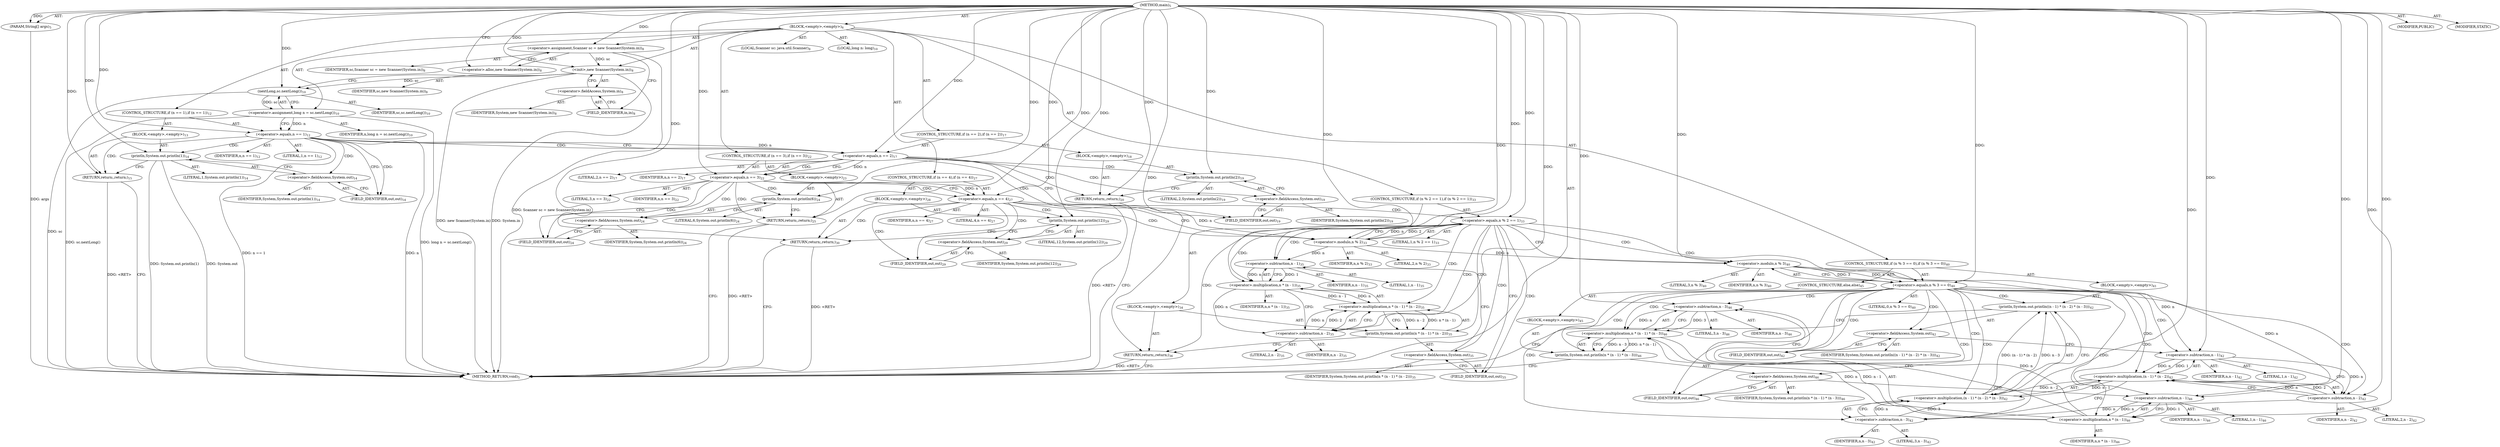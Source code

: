 digraph "main" {  
"19" [label = <(METHOD,main)<SUB>5</SUB>> ]
"20" [label = <(PARAM,String[] args)<SUB>5</SUB>> ]
"21" [label = <(BLOCK,&lt;empty&gt;,&lt;empty&gt;)<SUB>6</SUB>> ]
"4" [label = <(LOCAL,Scanner sc: java.util.Scanner)<SUB>8</SUB>> ]
"22" [label = <(&lt;operator&gt;.assignment,Scanner sc = new Scanner(System.in))<SUB>8</SUB>> ]
"23" [label = <(IDENTIFIER,sc,Scanner sc = new Scanner(System.in))<SUB>8</SUB>> ]
"24" [label = <(&lt;operator&gt;.alloc,new Scanner(System.in))<SUB>8</SUB>> ]
"25" [label = <(&lt;init&gt;,new Scanner(System.in))<SUB>8</SUB>> ]
"3" [label = <(IDENTIFIER,sc,new Scanner(System.in))<SUB>8</SUB>> ]
"26" [label = <(&lt;operator&gt;.fieldAccess,System.in)<SUB>8</SUB>> ]
"27" [label = <(IDENTIFIER,System,new Scanner(System.in))<SUB>8</SUB>> ]
"28" [label = <(FIELD_IDENTIFIER,in,in)<SUB>8</SUB>> ]
"29" [label = <(LOCAL,long n: long)<SUB>10</SUB>> ]
"30" [label = <(&lt;operator&gt;.assignment,long n = sc.nextLong())<SUB>10</SUB>> ]
"31" [label = <(IDENTIFIER,n,long n = sc.nextLong())<SUB>10</SUB>> ]
"32" [label = <(nextLong,sc.nextLong())<SUB>10</SUB>> ]
"33" [label = <(IDENTIFIER,sc,sc.nextLong())<SUB>10</SUB>> ]
"34" [label = <(CONTROL_STRUCTURE,if (n == 1),if (n == 1))<SUB>12</SUB>> ]
"35" [label = <(&lt;operator&gt;.equals,n == 1)<SUB>12</SUB>> ]
"36" [label = <(IDENTIFIER,n,n == 1)<SUB>12</SUB>> ]
"37" [label = <(LITERAL,1,n == 1)<SUB>12</SUB>> ]
"38" [label = <(BLOCK,&lt;empty&gt;,&lt;empty&gt;)<SUB>13</SUB>> ]
"39" [label = <(println,System.out.println(1))<SUB>14</SUB>> ]
"40" [label = <(&lt;operator&gt;.fieldAccess,System.out)<SUB>14</SUB>> ]
"41" [label = <(IDENTIFIER,System,System.out.println(1))<SUB>14</SUB>> ]
"42" [label = <(FIELD_IDENTIFIER,out,out)<SUB>14</SUB>> ]
"43" [label = <(LITERAL,1,System.out.println(1))<SUB>14</SUB>> ]
"44" [label = <(RETURN,return;,return;)<SUB>15</SUB>> ]
"45" [label = <(CONTROL_STRUCTURE,if (n == 2),if (n == 2))<SUB>17</SUB>> ]
"46" [label = <(&lt;operator&gt;.equals,n == 2)<SUB>17</SUB>> ]
"47" [label = <(IDENTIFIER,n,n == 2)<SUB>17</SUB>> ]
"48" [label = <(LITERAL,2,n == 2)<SUB>17</SUB>> ]
"49" [label = <(BLOCK,&lt;empty&gt;,&lt;empty&gt;)<SUB>18</SUB>> ]
"50" [label = <(println,System.out.println(2))<SUB>19</SUB>> ]
"51" [label = <(&lt;operator&gt;.fieldAccess,System.out)<SUB>19</SUB>> ]
"52" [label = <(IDENTIFIER,System,System.out.println(2))<SUB>19</SUB>> ]
"53" [label = <(FIELD_IDENTIFIER,out,out)<SUB>19</SUB>> ]
"54" [label = <(LITERAL,2,System.out.println(2))<SUB>19</SUB>> ]
"55" [label = <(RETURN,return;,return;)<SUB>20</SUB>> ]
"56" [label = <(CONTROL_STRUCTURE,if (n == 3),if (n == 3))<SUB>22</SUB>> ]
"57" [label = <(&lt;operator&gt;.equals,n == 3)<SUB>22</SUB>> ]
"58" [label = <(IDENTIFIER,n,n == 3)<SUB>22</SUB>> ]
"59" [label = <(LITERAL,3,n == 3)<SUB>22</SUB>> ]
"60" [label = <(BLOCK,&lt;empty&gt;,&lt;empty&gt;)<SUB>23</SUB>> ]
"61" [label = <(println,System.out.println(6))<SUB>24</SUB>> ]
"62" [label = <(&lt;operator&gt;.fieldAccess,System.out)<SUB>24</SUB>> ]
"63" [label = <(IDENTIFIER,System,System.out.println(6))<SUB>24</SUB>> ]
"64" [label = <(FIELD_IDENTIFIER,out,out)<SUB>24</SUB>> ]
"65" [label = <(LITERAL,6,System.out.println(6))<SUB>24</SUB>> ]
"66" [label = <(RETURN,return;,return;)<SUB>25</SUB>> ]
"67" [label = <(CONTROL_STRUCTURE,if (n == 4),if (n == 4))<SUB>27</SUB>> ]
"68" [label = <(&lt;operator&gt;.equals,n == 4)<SUB>27</SUB>> ]
"69" [label = <(IDENTIFIER,n,n == 4)<SUB>27</SUB>> ]
"70" [label = <(LITERAL,4,n == 4)<SUB>27</SUB>> ]
"71" [label = <(BLOCK,&lt;empty&gt;,&lt;empty&gt;)<SUB>28</SUB>> ]
"72" [label = <(println,System.out.println(12))<SUB>29</SUB>> ]
"73" [label = <(&lt;operator&gt;.fieldAccess,System.out)<SUB>29</SUB>> ]
"74" [label = <(IDENTIFIER,System,System.out.println(12))<SUB>29</SUB>> ]
"75" [label = <(FIELD_IDENTIFIER,out,out)<SUB>29</SUB>> ]
"76" [label = <(LITERAL,12,System.out.println(12))<SUB>29</SUB>> ]
"77" [label = <(RETURN,return;,return;)<SUB>30</SUB>> ]
"78" [label = <(CONTROL_STRUCTURE,if (n % 2 == 1),if (n % 2 == 1))<SUB>33</SUB>> ]
"79" [label = <(&lt;operator&gt;.equals,n % 2 == 1)<SUB>33</SUB>> ]
"80" [label = <(&lt;operator&gt;.modulo,n % 2)<SUB>33</SUB>> ]
"81" [label = <(IDENTIFIER,n,n % 2)<SUB>33</SUB>> ]
"82" [label = <(LITERAL,2,n % 2)<SUB>33</SUB>> ]
"83" [label = <(LITERAL,1,n % 2 == 1)<SUB>33</SUB>> ]
"84" [label = <(BLOCK,&lt;empty&gt;,&lt;empty&gt;)<SUB>34</SUB>> ]
"85" [label = <(println,System.out.println(n * (n - 1) * (n - 2)))<SUB>35</SUB>> ]
"86" [label = <(&lt;operator&gt;.fieldAccess,System.out)<SUB>35</SUB>> ]
"87" [label = <(IDENTIFIER,System,System.out.println(n * (n - 1) * (n - 2)))<SUB>35</SUB>> ]
"88" [label = <(FIELD_IDENTIFIER,out,out)<SUB>35</SUB>> ]
"89" [label = <(&lt;operator&gt;.multiplication,n * (n - 1) * (n - 2))<SUB>35</SUB>> ]
"90" [label = <(&lt;operator&gt;.multiplication,n * (n - 1))<SUB>35</SUB>> ]
"91" [label = <(IDENTIFIER,n,n * (n - 1))<SUB>35</SUB>> ]
"92" [label = <(&lt;operator&gt;.subtraction,n - 1)<SUB>35</SUB>> ]
"93" [label = <(IDENTIFIER,n,n - 1)<SUB>35</SUB>> ]
"94" [label = <(LITERAL,1,n - 1)<SUB>35</SUB>> ]
"95" [label = <(&lt;operator&gt;.subtraction,n - 2)<SUB>35</SUB>> ]
"96" [label = <(IDENTIFIER,n,n - 2)<SUB>35</SUB>> ]
"97" [label = <(LITERAL,2,n - 2)<SUB>35</SUB>> ]
"98" [label = <(RETURN,return;,return;)<SUB>36</SUB>> ]
"99" [label = <(CONTROL_STRUCTURE,if (n % 3 == 0),if (n % 3 == 0))<SUB>40</SUB>> ]
"100" [label = <(&lt;operator&gt;.equals,n % 3 == 0)<SUB>40</SUB>> ]
"101" [label = <(&lt;operator&gt;.modulo,n % 3)<SUB>40</SUB>> ]
"102" [label = <(IDENTIFIER,n,n % 3)<SUB>40</SUB>> ]
"103" [label = <(LITERAL,3,n % 3)<SUB>40</SUB>> ]
"104" [label = <(LITERAL,0,n % 3 == 0)<SUB>40</SUB>> ]
"105" [label = <(BLOCK,&lt;empty&gt;,&lt;empty&gt;)<SUB>41</SUB>> ]
"106" [label = <(println,System.out.println((n - 1) * (n - 2) * (n - 3)))<SUB>42</SUB>> ]
"107" [label = <(&lt;operator&gt;.fieldAccess,System.out)<SUB>42</SUB>> ]
"108" [label = <(IDENTIFIER,System,System.out.println((n - 1) * (n - 2) * (n - 3)))<SUB>42</SUB>> ]
"109" [label = <(FIELD_IDENTIFIER,out,out)<SUB>42</SUB>> ]
"110" [label = <(&lt;operator&gt;.multiplication,(n - 1) * (n - 2) * (n - 3))<SUB>42</SUB>> ]
"111" [label = <(&lt;operator&gt;.multiplication,(n - 1) * (n - 2))<SUB>42</SUB>> ]
"112" [label = <(&lt;operator&gt;.subtraction,n - 1)<SUB>42</SUB>> ]
"113" [label = <(IDENTIFIER,n,n - 1)<SUB>42</SUB>> ]
"114" [label = <(LITERAL,1,n - 1)<SUB>42</SUB>> ]
"115" [label = <(&lt;operator&gt;.subtraction,n - 2)<SUB>42</SUB>> ]
"116" [label = <(IDENTIFIER,n,n - 2)<SUB>42</SUB>> ]
"117" [label = <(LITERAL,2,n - 2)<SUB>42</SUB>> ]
"118" [label = <(&lt;operator&gt;.subtraction,n - 3)<SUB>42</SUB>> ]
"119" [label = <(IDENTIFIER,n,n - 3)<SUB>42</SUB>> ]
"120" [label = <(LITERAL,3,n - 3)<SUB>42</SUB>> ]
"121" [label = <(CONTROL_STRUCTURE,else,else)<SUB>45</SUB>> ]
"122" [label = <(BLOCK,&lt;empty&gt;,&lt;empty&gt;)<SUB>45</SUB>> ]
"123" [label = <(println,System.out.println(n * (n - 1) * (n - 3)))<SUB>46</SUB>> ]
"124" [label = <(&lt;operator&gt;.fieldAccess,System.out)<SUB>46</SUB>> ]
"125" [label = <(IDENTIFIER,System,System.out.println(n * (n - 1) * (n - 3)))<SUB>46</SUB>> ]
"126" [label = <(FIELD_IDENTIFIER,out,out)<SUB>46</SUB>> ]
"127" [label = <(&lt;operator&gt;.multiplication,n * (n - 1) * (n - 3))<SUB>46</SUB>> ]
"128" [label = <(&lt;operator&gt;.multiplication,n * (n - 1))<SUB>46</SUB>> ]
"129" [label = <(IDENTIFIER,n,n * (n - 1))<SUB>46</SUB>> ]
"130" [label = <(&lt;operator&gt;.subtraction,n - 1)<SUB>46</SUB>> ]
"131" [label = <(IDENTIFIER,n,n - 1)<SUB>46</SUB>> ]
"132" [label = <(LITERAL,1,n - 1)<SUB>46</SUB>> ]
"133" [label = <(&lt;operator&gt;.subtraction,n - 3)<SUB>46</SUB>> ]
"134" [label = <(IDENTIFIER,n,n - 3)<SUB>46</SUB>> ]
"135" [label = <(LITERAL,3,n - 3)<SUB>46</SUB>> ]
"136" [label = <(MODIFIER,PUBLIC)> ]
"137" [label = <(MODIFIER,STATIC)> ]
"138" [label = <(METHOD_RETURN,void)<SUB>5</SUB>> ]
  "19" -> "20"  [ label = "AST: "] 
  "19" -> "21"  [ label = "AST: "] 
  "19" -> "136"  [ label = "AST: "] 
  "19" -> "137"  [ label = "AST: "] 
  "19" -> "138"  [ label = "AST: "] 
  "21" -> "4"  [ label = "AST: "] 
  "21" -> "22"  [ label = "AST: "] 
  "21" -> "25"  [ label = "AST: "] 
  "21" -> "29"  [ label = "AST: "] 
  "21" -> "30"  [ label = "AST: "] 
  "21" -> "34"  [ label = "AST: "] 
  "21" -> "45"  [ label = "AST: "] 
  "21" -> "56"  [ label = "AST: "] 
  "21" -> "67"  [ label = "AST: "] 
  "21" -> "78"  [ label = "AST: "] 
  "21" -> "99"  [ label = "AST: "] 
  "22" -> "23"  [ label = "AST: "] 
  "22" -> "24"  [ label = "AST: "] 
  "25" -> "3"  [ label = "AST: "] 
  "25" -> "26"  [ label = "AST: "] 
  "26" -> "27"  [ label = "AST: "] 
  "26" -> "28"  [ label = "AST: "] 
  "30" -> "31"  [ label = "AST: "] 
  "30" -> "32"  [ label = "AST: "] 
  "32" -> "33"  [ label = "AST: "] 
  "34" -> "35"  [ label = "AST: "] 
  "34" -> "38"  [ label = "AST: "] 
  "35" -> "36"  [ label = "AST: "] 
  "35" -> "37"  [ label = "AST: "] 
  "38" -> "39"  [ label = "AST: "] 
  "38" -> "44"  [ label = "AST: "] 
  "39" -> "40"  [ label = "AST: "] 
  "39" -> "43"  [ label = "AST: "] 
  "40" -> "41"  [ label = "AST: "] 
  "40" -> "42"  [ label = "AST: "] 
  "45" -> "46"  [ label = "AST: "] 
  "45" -> "49"  [ label = "AST: "] 
  "46" -> "47"  [ label = "AST: "] 
  "46" -> "48"  [ label = "AST: "] 
  "49" -> "50"  [ label = "AST: "] 
  "49" -> "55"  [ label = "AST: "] 
  "50" -> "51"  [ label = "AST: "] 
  "50" -> "54"  [ label = "AST: "] 
  "51" -> "52"  [ label = "AST: "] 
  "51" -> "53"  [ label = "AST: "] 
  "56" -> "57"  [ label = "AST: "] 
  "56" -> "60"  [ label = "AST: "] 
  "57" -> "58"  [ label = "AST: "] 
  "57" -> "59"  [ label = "AST: "] 
  "60" -> "61"  [ label = "AST: "] 
  "60" -> "66"  [ label = "AST: "] 
  "61" -> "62"  [ label = "AST: "] 
  "61" -> "65"  [ label = "AST: "] 
  "62" -> "63"  [ label = "AST: "] 
  "62" -> "64"  [ label = "AST: "] 
  "67" -> "68"  [ label = "AST: "] 
  "67" -> "71"  [ label = "AST: "] 
  "68" -> "69"  [ label = "AST: "] 
  "68" -> "70"  [ label = "AST: "] 
  "71" -> "72"  [ label = "AST: "] 
  "71" -> "77"  [ label = "AST: "] 
  "72" -> "73"  [ label = "AST: "] 
  "72" -> "76"  [ label = "AST: "] 
  "73" -> "74"  [ label = "AST: "] 
  "73" -> "75"  [ label = "AST: "] 
  "78" -> "79"  [ label = "AST: "] 
  "78" -> "84"  [ label = "AST: "] 
  "79" -> "80"  [ label = "AST: "] 
  "79" -> "83"  [ label = "AST: "] 
  "80" -> "81"  [ label = "AST: "] 
  "80" -> "82"  [ label = "AST: "] 
  "84" -> "85"  [ label = "AST: "] 
  "84" -> "98"  [ label = "AST: "] 
  "85" -> "86"  [ label = "AST: "] 
  "85" -> "89"  [ label = "AST: "] 
  "86" -> "87"  [ label = "AST: "] 
  "86" -> "88"  [ label = "AST: "] 
  "89" -> "90"  [ label = "AST: "] 
  "89" -> "95"  [ label = "AST: "] 
  "90" -> "91"  [ label = "AST: "] 
  "90" -> "92"  [ label = "AST: "] 
  "92" -> "93"  [ label = "AST: "] 
  "92" -> "94"  [ label = "AST: "] 
  "95" -> "96"  [ label = "AST: "] 
  "95" -> "97"  [ label = "AST: "] 
  "99" -> "100"  [ label = "AST: "] 
  "99" -> "105"  [ label = "AST: "] 
  "99" -> "121"  [ label = "AST: "] 
  "100" -> "101"  [ label = "AST: "] 
  "100" -> "104"  [ label = "AST: "] 
  "101" -> "102"  [ label = "AST: "] 
  "101" -> "103"  [ label = "AST: "] 
  "105" -> "106"  [ label = "AST: "] 
  "106" -> "107"  [ label = "AST: "] 
  "106" -> "110"  [ label = "AST: "] 
  "107" -> "108"  [ label = "AST: "] 
  "107" -> "109"  [ label = "AST: "] 
  "110" -> "111"  [ label = "AST: "] 
  "110" -> "118"  [ label = "AST: "] 
  "111" -> "112"  [ label = "AST: "] 
  "111" -> "115"  [ label = "AST: "] 
  "112" -> "113"  [ label = "AST: "] 
  "112" -> "114"  [ label = "AST: "] 
  "115" -> "116"  [ label = "AST: "] 
  "115" -> "117"  [ label = "AST: "] 
  "118" -> "119"  [ label = "AST: "] 
  "118" -> "120"  [ label = "AST: "] 
  "121" -> "122"  [ label = "AST: "] 
  "122" -> "123"  [ label = "AST: "] 
  "123" -> "124"  [ label = "AST: "] 
  "123" -> "127"  [ label = "AST: "] 
  "124" -> "125"  [ label = "AST: "] 
  "124" -> "126"  [ label = "AST: "] 
  "127" -> "128"  [ label = "AST: "] 
  "127" -> "133"  [ label = "AST: "] 
  "128" -> "129"  [ label = "AST: "] 
  "128" -> "130"  [ label = "AST: "] 
  "130" -> "131"  [ label = "AST: "] 
  "130" -> "132"  [ label = "AST: "] 
  "133" -> "134"  [ label = "AST: "] 
  "133" -> "135"  [ label = "AST: "] 
  "22" -> "28"  [ label = "CFG: "] 
  "25" -> "32"  [ label = "CFG: "] 
  "30" -> "35"  [ label = "CFG: "] 
  "24" -> "22"  [ label = "CFG: "] 
  "26" -> "25"  [ label = "CFG: "] 
  "32" -> "30"  [ label = "CFG: "] 
  "35" -> "42"  [ label = "CFG: "] 
  "35" -> "46"  [ label = "CFG: "] 
  "46" -> "53"  [ label = "CFG: "] 
  "46" -> "57"  [ label = "CFG: "] 
  "57" -> "64"  [ label = "CFG: "] 
  "57" -> "68"  [ label = "CFG: "] 
  "68" -> "75"  [ label = "CFG: "] 
  "68" -> "80"  [ label = "CFG: "] 
  "79" -> "88"  [ label = "CFG: "] 
  "79" -> "101"  [ label = "CFG: "] 
  "100" -> "109"  [ label = "CFG: "] 
  "100" -> "126"  [ label = "CFG: "] 
  "28" -> "26"  [ label = "CFG: "] 
  "39" -> "44"  [ label = "CFG: "] 
  "44" -> "138"  [ label = "CFG: "] 
  "50" -> "55"  [ label = "CFG: "] 
  "55" -> "138"  [ label = "CFG: "] 
  "61" -> "66"  [ label = "CFG: "] 
  "66" -> "138"  [ label = "CFG: "] 
  "72" -> "77"  [ label = "CFG: "] 
  "77" -> "138"  [ label = "CFG: "] 
  "80" -> "79"  [ label = "CFG: "] 
  "85" -> "98"  [ label = "CFG: "] 
  "98" -> "138"  [ label = "CFG: "] 
  "101" -> "100"  [ label = "CFG: "] 
  "106" -> "138"  [ label = "CFG: "] 
  "40" -> "39"  [ label = "CFG: "] 
  "51" -> "50"  [ label = "CFG: "] 
  "62" -> "61"  [ label = "CFG: "] 
  "73" -> "72"  [ label = "CFG: "] 
  "86" -> "92"  [ label = "CFG: "] 
  "89" -> "85"  [ label = "CFG: "] 
  "107" -> "112"  [ label = "CFG: "] 
  "110" -> "106"  [ label = "CFG: "] 
  "123" -> "138"  [ label = "CFG: "] 
  "42" -> "40"  [ label = "CFG: "] 
  "53" -> "51"  [ label = "CFG: "] 
  "64" -> "62"  [ label = "CFG: "] 
  "75" -> "73"  [ label = "CFG: "] 
  "88" -> "86"  [ label = "CFG: "] 
  "90" -> "95"  [ label = "CFG: "] 
  "95" -> "89"  [ label = "CFG: "] 
  "109" -> "107"  [ label = "CFG: "] 
  "111" -> "118"  [ label = "CFG: "] 
  "118" -> "110"  [ label = "CFG: "] 
  "124" -> "130"  [ label = "CFG: "] 
  "127" -> "123"  [ label = "CFG: "] 
  "92" -> "90"  [ label = "CFG: "] 
  "112" -> "115"  [ label = "CFG: "] 
  "115" -> "111"  [ label = "CFG: "] 
  "126" -> "124"  [ label = "CFG: "] 
  "128" -> "133"  [ label = "CFG: "] 
  "133" -> "127"  [ label = "CFG: "] 
  "130" -> "128"  [ label = "CFG: "] 
  "19" -> "24"  [ label = "CFG: "] 
  "77" -> "138"  [ label = "DDG: &lt;RET&gt;"] 
  "44" -> "138"  [ label = "DDG: &lt;RET&gt;"] 
  "66" -> "138"  [ label = "DDG: &lt;RET&gt;"] 
  "98" -> "138"  [ label = "DDG: &lt;RET&gt;"] 
  "55" -> "138"  [ label = "DDG: &lt;RET&gt;"] 
  "20" -> "138"  [ label = "DDG: args"] 
  "22" -> "138"  [ label = "DDG: Scanner sc = new Scanner(System.in)"] 
  "25" -> "138"  [ label = "DDG: System.in"] 
  "25" -> "138"  [ label = "DDG: new Scanner(System.in)"] 
  "32" -> "138"  [ label = "DDG: sc"] 
  "30" -> "138"  [ label = "DDG: sc.nextLong()"] 
  "30" -> "138"  [ label = "DDG: long n = sc.nextLong()"] 
  "35" -> "138"  [ label = "DDG: n"] 
  "35" -> "138"  [ label = "DDG: n == 1"] 
  "39" -> "138"  [ label = "DDG: System.out"] 
  "39" -> "138"  [ label = "DDG: System.out.println(1)"] 
  "19" -> "20"  [ label = "DDG: "] 
  "19" -> "22"  [ label = "DDG: "] 
  "32" -> "30"  [ label = "DDG: sc"] 
  "22" -> "25"  [ label = "DDG: sc"] 
  "19" -> "25"  [ label = "DDG: "] 
  "25" -> "32"  [ label = "DDG: sc"] 
  "19" -> "32"  [ label = "DDG: "] 
  "30" -> "35"  [ label = "DDG: n"] 
  "19" -> "35"  [ label = "DDG: "] 
  "19" -> "44"  [ label = "DDG: "] 
  "35" -> "46"  [ label = "DDG: n"] 
  "19" -> "46"  [ label = "DDG: "] 
  "19" -> "55"  [ label = "DDG: "] 
  "46" -> "57"  [ label = "DDG: n"] 
  "19" -> "57"  [ label = "DDG: "] 
  "19" -> "66"  [ label = "DDG: "] 
  "57" -> "68"  [ label = "DDG: n"] 
  "19" -> "68"  [ label = "DDG: "] 
  "19" -> "77"  [ label = "DDG: "] 
  "80" -> "79"  [ label = "DDG: n"] 
  "80" -> "79"  [ label = "DDG: 2"] 
  "19" -> "79"  [ label = "DDG: "] 
  "19" -> "98"  [ label = "DDG: "] 
  "101" -> "100"  [ label = "DDG: n"] 
  "101" -> "100"  [ label = "DDG: 3"] 
  "19" -> "100"  [ label = "DDG: "] 
  "19" -> "39"  [ label = "DDG: "] 
  "19" -> "50"  [ label = "DDG: "] 
  "19" -> "61"  [ label = "DDG: "] 
  "19" -> "72"  [ label = "DDG: "] 
  "68" -> "80"  [ label = "DDG: n"] 
  "19" -> "80"  [ label = "DDG: "] 
  "89" -> "85"  [ label = "DDG: n * (n - 1)"] 
  "89" -> "85"  [ label = "DDG: n - 2"] 
  "80" -> "101"  [ label = "DDG: n"] 
  "19" -> "101"  [ label = "DDG: "] 
  "110" -> "106"  [ label = "DDG: (n - 1) * (n - 2)"] 
  "110" -> "106"  [ label = "DDG: n - 3"] 
  "90" -> "89"  [ label = "DDG: n"] 
  "90" -> "89"  [ label = "DDG: n - 1"] 
  "95" -> "89"  [ label = "DDG: n"] 
  "95" -> "89"  [ label = "DDG: 2"] 
  "111" -> "110"  [ label = "DDG: n - 1"] 
  "111" -> "110"  [ label = "DDG: n - 2"] 
  "118" -> "110"  [ label = "DDG: n"] 
  "118" -> "110"  [ label = "DDG: 3"] 
  "127" -> "123"  [ label = "DDG: n * (n - 1)"] 
  "127" -> "123"  [ label = "DDG: n - 3"] 
  "92" -> "90"  [ label = "DDG: n"] 
  "19" -> "90"  [ label = "DDG: "] 
  "92" -> "90"  [ label = "DDG: 1"] 
  "90" -> "95"  [ label = "DDG: n"] 
  "19" -> "95"  [ label = "DDG: "] 
  "112" -> "111"  [ label = "DDG: n"] 
  "112" -> "111"  [ label = "DDG: 1"] 
  "115" -> "111"  [ label = "DDG: n"] 
  "115" -> "111"  [ label = "DDG: 2"] 
  "115" -> "118"  [ label = "DDG: n"] 
  "19" -> "118"  [ label = "DDG: "] 
  "128" -> "127"  [ label = "DDG: n"] 
  "128" -> "127"  [ label = "DDG: n - 1"] 
  "133" -> "127"  [ label = "DDG: n"] 
  "133" -> "127"  [ label = "DDG: 3"] 
  "80" -> "92"  [ label = "DDG: n"] 
  "19" -> "92"  [ label = "DDG: "] 
  "101" -> "112"  [ label = "DDG: n"] 
  "19" -> "112"  [ label = "DDG: "] 
  "112" -> "115"  [ label = "DDG: n"] 
  "19" -> "115"  [ label = "DDG: "] 
  "130" -> "128"  [ label = "DDG: n"] 
  "19" -> "128"  [ label = "DDG: "] 
  "130" -> "128"  [ label = "DDG: 1"] 
  "128" -> "133"  [ label = "DDG: n"] 
  "19" -> "133"  [ label = "DDG: "] 
  "101" -> "130"  [ label = "DDG: n"] 
  "19" -> "130"  [ label = "DDG: "] 
  "35" -> "42"  [ label = "CDG: "] 
  "35" -> "46"  [ label = "CDG: "] 
  "35" -> "40"  [ label = "CDG: "] 
  "35" -> "44"  [ label = "CDG: "] 
  "35" -> "39"  [ label = "CDG: "] 
  "46" -> "51"  [ label = "CDG: "] 
  "46" -> "57"  [ label = "CDG: "] 
  "46" -> "50"  [ label = "CDG: "] 
  "46" -> "53"  [ label = "CDG: "] 
  "46" -> "55"  [ label = "CDG: "] 
  "57" -> "68"  [ label = "CDG: "] 
  "57" -> "64"  [ label = "CDG: "] 
  "57" -> "66"  [ label = "CDG: "] 
  "57" -> "61"  [ label = "CDG: "] 
  "57" -> "62"  [ label = "CDG: "] 
  "68" -> "73"  [ label = "CDG: "] 
  "68" -> "77"  [ label = "CDG: "] 
  "68" -> "75"  [ label = "CDG: "] 
  "68" -> "72"  [ label = "CDG: "] 
  "68" -> "79"  [ label = "CDG: "] 
  "68" -> "80"  [ label = "CDG: "] 
  "79" -> "89"  [ label = "CDG: "] 
  "79" -> "98"  [ label = "CDG: "] 
  "79" -> "85"  [ label = "CDG: "] 
  "79" -> "95"  [ label = "CDG: "] 
  "79" -> "92"  [ label = "CDG: "] 
  "79" -> "101"  [ label = "CDG: "] 
  "79" -> "90"  [ label = "CDG: "] 
  "79" -> "100"  [ label = "CDG: "] 
  "79" -> "88"  [ label = "CDG: "] 
  "79" -> "86"  [ label = "CDG: "] 
  "100" -> "107"  [ label = "CDG: "] 
  "100" -> "115"  [ label = "CDG: "] 
  "100" -> "128"  [ label = "CDG: "] 
  "100" -> "123"  [ label = "CDG: "] 
  "100" -> "106"  [ label = "CDG: "] 
  "100" -> "112"  [ label = "CDG: "] 
  "100" -> "126"  [ label = "CDG: "] 
  "100" -> "130"  [ label = "CDG: "] 
  "100" -> "118"  [ label = "CDG: "] 
  "100" -> "110"  [ label = "CDG: "] 
  "100" -> "127"  [ label = "CDG: "] 
  "100" -> "124"  [ label = "CDG: "] 
  "100" -> "111"  [ label = "CDG: "] 
  "100" -> "109"  [ label = "CDG: "] 
  "100" -> "133"  [ label = "CDG: "] 
}
